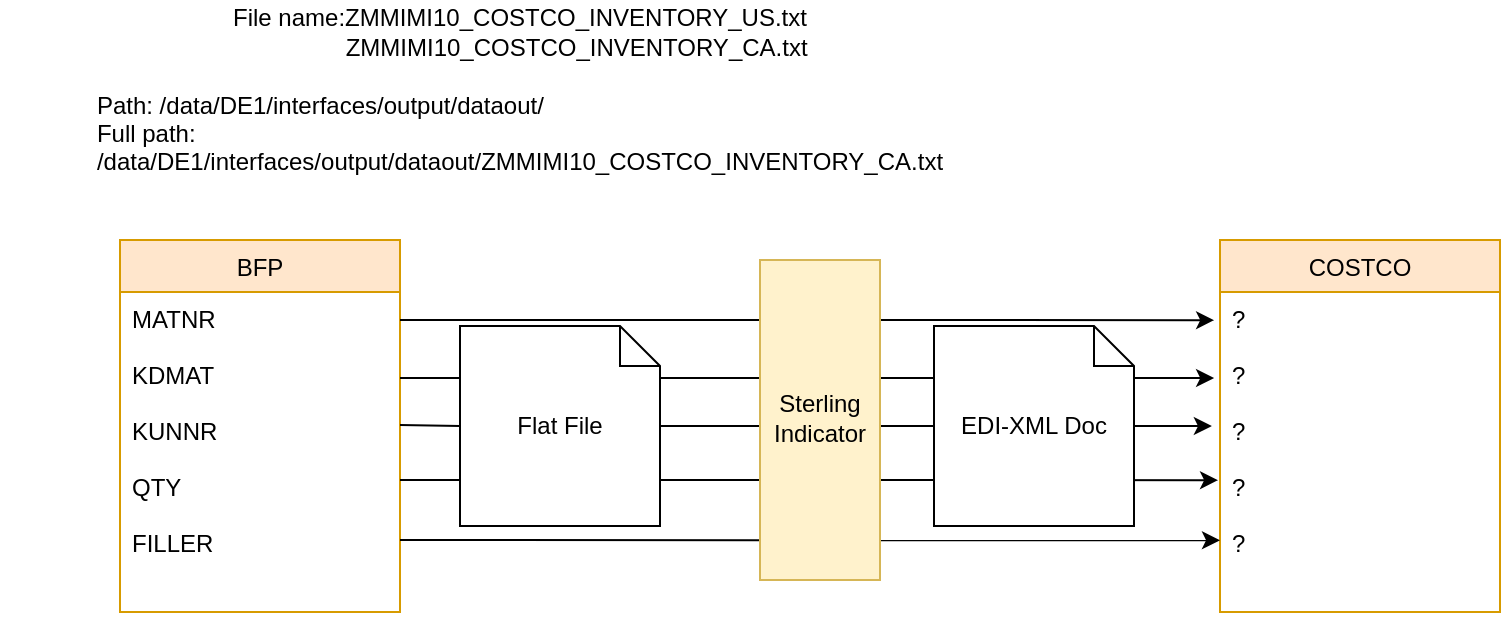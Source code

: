 <mxfile version="15.5.9" type="github">
  <diagram id="AX17npoThZPZTXvEmNUs" name="Page-1">
    <mxGraphModel dx="868" dy="450" grid="1" gridSize="10" guides="1" tooltips="1" connect="1" arrows="1" fold="1" page="1" pageScale="1" pageWidth="1169" pageHeight="826" math="0" shadow="0">
      <root>
        <mxCell id="0" />
        <mxCell id="1" parent="0" />
        <mxCell id="g5i55ucGyD9OTceiTtuc-5" value="BFP" style="swimlane;fontStyle=0;childLayout=stackLayout;horizontal=1;startSize=26;fillColor=#ffe6cc;horizontalStack=0;resizeParent=1;resizeParentMax=0;resizeLast=0;collapsible=1;marginBottom=0;strokeColor=#d79b00;" parent="1" vertex="1">
          <mxGeometry x="90" y="140" width="140" height="186" as="geometry" />
        </mxCell>
        <mxCell id="g5i55ucGyD9OTceiTtuc-8" value="MATNR&#xa;&#xa;KDMAT&#xa;&#xa;KUNNR&#xa;&#xa;QTY&#xa;&#xa;FILLER&#xa;" style="text;strokeColor=none;fillColor=none;align=left;verticalAlign=top;spacingLeft=4;spacingRight=4;overflow=hidden;rotatable=0;points=[[0,0.5],[1,0.5]];portConstraint=eastwest;" parent="g5i55ucGyD9OTceiTtuc-5" vertex="1">
          <mxGeometry y="26" width="140" height="160" as="geometry" />
        </mxCell>
        <mxCell id="g5i55ucGyD9OTceiTtuc-9" value="File name:ZMMIMI10_COSTCO_INVENTORY_US.txt&lt;br&gt;&amp;nbsp; &amp;nbsp; &amp;nbsp; &amp;nbsp; &amp;nbsp; &amp;nbsp; &amp;nbsp; &amp;nbsp; &amp;nbsp;ZMMIMI10_COSTCO_INVENTORY_CA.txt&lt;br&gt;&lt;br&gt;&lt;div style=&quot;text-align: justify&quot;&gt;&lt;span&gt;Path: /data/DE1/interfaces/output/dataout/&lt;/span&gt;&lt;/div&gt;&lt;div style=&quot;text-align: justify&quot;&gt;&lt;span&gt;Full path:&lt;/span&gt;&lt;/div&gt;&lt;span style=&quot;text-align: justify&quot;&gt;/data/DE1/interfaces/output/dataout/&lt;/span&gt;ZMMIMI10_COSTCO_INVENTORY_CA.txt" style="text;html=1;strokeColor=none;fillColor=none;align=center;verticalAlign=middle;whiteSpace=wrap;rounded=0;" parent="1" vertex="1">
          <mxGeometry x="30" y="20" width="520" height="90" as="geometry" />
        </mxCell>
        <mxCell id="g5i55ucGyD9OTceiTtuc-10" value="COSTCO" style="swimlane;fontStyle=0;childLayout=stackLayout;horizontal=1;startSize=26;fillColor=#ffe6cc;horizontalStack=0;resizeParent=1;resizeParentMax=0;resizeLast=0;collapsible=1;marginBottom=0;strokeColor=#d79b00;" parent="1" vertex="1">
          <mxGeometry x="640" y="140" width="140" height="186" as="geometry" />
        </mxCell>
        <mxCell id="g5i55ucGyD9OTceiTtuc-11" value="?&#xa;&#xa;?&#xa;&#xa;?&#xa;&#xa;?&#xa;&#xa;?" style="text;strokeColor=none;fillColor=none;align=left;verticalAlign=top;spacingLeft=4;spacingRight=4;overflow=hidden;rotatable=0;points=[[0,0.5],[1,0.5]];portConstraint=eastwest;" parent="g5i55ucGyD9OTceiTtuc-10" vertex="1">
          <mxGeometry y="26" width="140" height="160" as="geometry" />
        </mxCell>
        <mxCell id="g5i55ucGyD9OTceiTtuc-12" value="" style="endArrow=classic;html=1;rounded=0;entryX=-0.021;entryY=0.088;entryDx=0;entryDy=0;entryPerimeter=0;" parent="1" target="g5i55ucGyD9OTceiTtuc-11" edge="1">
          <mxGeometry width="50" height="50" relative="1" as="geometry">
            <mxPoint x="230" y="180" as="sourcePoint" />
            <mxPoint x="280" y="130" as="targetPoint" />
          </mxGeometry>
        </mxCell>
        <mxCell id="g5i55ucGyD9OTceiTtuc-13" value="" style="endArrow=classic;html=1;rounded=0;entryX=-0.021;entryY=0.269;entryDx=0;entryDy=0;entryPerimeter=0;" parent="1" edge="1" target="g5i55ucGyD9OTceiTtuc-11">
          <mxGeometry width="50" height="50" relative="1" as="geometry">
            <mxPoint x="230" y="209" as="sourcePoint" />
            <mxPoint x="407.06" y="210.08" as="targetPoint" />
          </mxGeometry>
        </mxCell>
        <mxCell id="g5i55ucGyD9OTceiTtuc-14" value="" style="endArrow=classic;html=1;rounded=0;entryX=-0.029;entryY=0.419;entryDx=0;entryDy=0;entryPerimeter=0;startArrow=none;" parent="1" edge="1" target="g5i55ucGyD9OTceiTtuc-11" source="lCnyWMuXKtOOdljTZJ64-2">
          <mxGeometry width="50" height="50" relative="1" as="geometry">
            <mxPoint x="230" y="232.5" as="sourcePoint" />
            <mxPoint x="407.06" y="232.58" as="targetPoint" />
          </mxGeometry>
        </mxCell>
        <mxCell id="g5i55ucGyD9OTceiTtuc-15" value="" style="endArrow=classic;html=1;rounded=0;entryX=-0.007;entryY=0.588;entryDx=0;entryDy=0;entryPerimeter=0;" parent="1" edge="1" target="g5i55ucGyD9OTceiTtuc-11">
          <mxGeometry width="50" height="50" relative="1" as="geometry">
            <mxPoint x="230" y="260" as="sourcePoint" />
            <mxPoint x="407.06" y="260.08" as="targetPoint" />
          </mxGeometry>
        </mxCell>
        <mxCell id="g5i55ucGyD9OTceiTtuc-16" value="" style="endArrow=classic;html=1;rounded=0;entryX=0;entryY=0.776;entryDx=0;entryDy=0;entryPerimeter=0;" parent="1" edge="1" target="g5i55ucGyD9OTceiTtuc-11">
          <mxGeometry width="50" height="50" relative="1" as="geometry">
            <mxPoint x="230" y="290" as="sourcePoint" />
            <mxPoint x="407.06" y="290.08" as="targetPoint" />
          </mxGeometry>
        </mxCell>
        <mxCell id="lCnyWMuXKtOOdljTZJ64-2" value="Flat File" style="shape=note;size=20;whiteSpace=wrap;html=1;" vertex="1" parent="1">
          <mxGeometry x="260" y="183" width="100" height="100" as="geometry" />
        </mxCell>
        <mxCell id="lCnyWMuXKtOOdljTZJ64-4" value="" style="endArrow=none;html=1;rounded=0;entryX=0;entryY=0.5;entryDx=0;entryDy=0;entryPerimeter=0;" edge="1" parent="1" target="lCnyWMuXKtOOdljTZJ64-2">
          <mxGeometry width="50" height="50" relative="1" as="geometry">
            <mxPoint x="230" y="232.5" as="sourcePoint" />
            <mxPoint x="260" y="230" as="targetPoint" />
          </mxGeometry>
        </mxCell>
        <mxCell id="lCnyWMuXKtOOdljTZJ64-13" value="" style="html=1;points=[];perimeter=orthogonalPerimeter;fillColor=#fff2cc;strokeColor=#d6b656;" vertex="1" parent="1">
          <mxGeometry x="410" y="150" width="60" height="160" as="geometry" />
        </mxCell>
        <mxCell id="lCnyWMuXKtOOdljTZJ64-19" value="Sterling&lt;br&gt;Indicator" style="text;html=1;strokeColor=none;fillColor=none;align=center;verticalAlign=middle;whiteSpace=wrap;rounded=0;" vertex="1" parent="1">
          <mxGeometry x="410" y="214" width="60" height="30" as="geometry" />
        </mxCell>
        <mxCell id="lCnyWMuXKtOOdljTZJ64-20" value="EDI-XML Doc" style="shape=note;size=20;whiteSpace=wrap;html=1;" vertex="1" parent="1">
          <mxGeometry x="497" y="183" width="100" height="100" as="geometry" />
        </mxCell>
      </root>
    </mxGraphModel>
  </diagram>
</mxfile>

